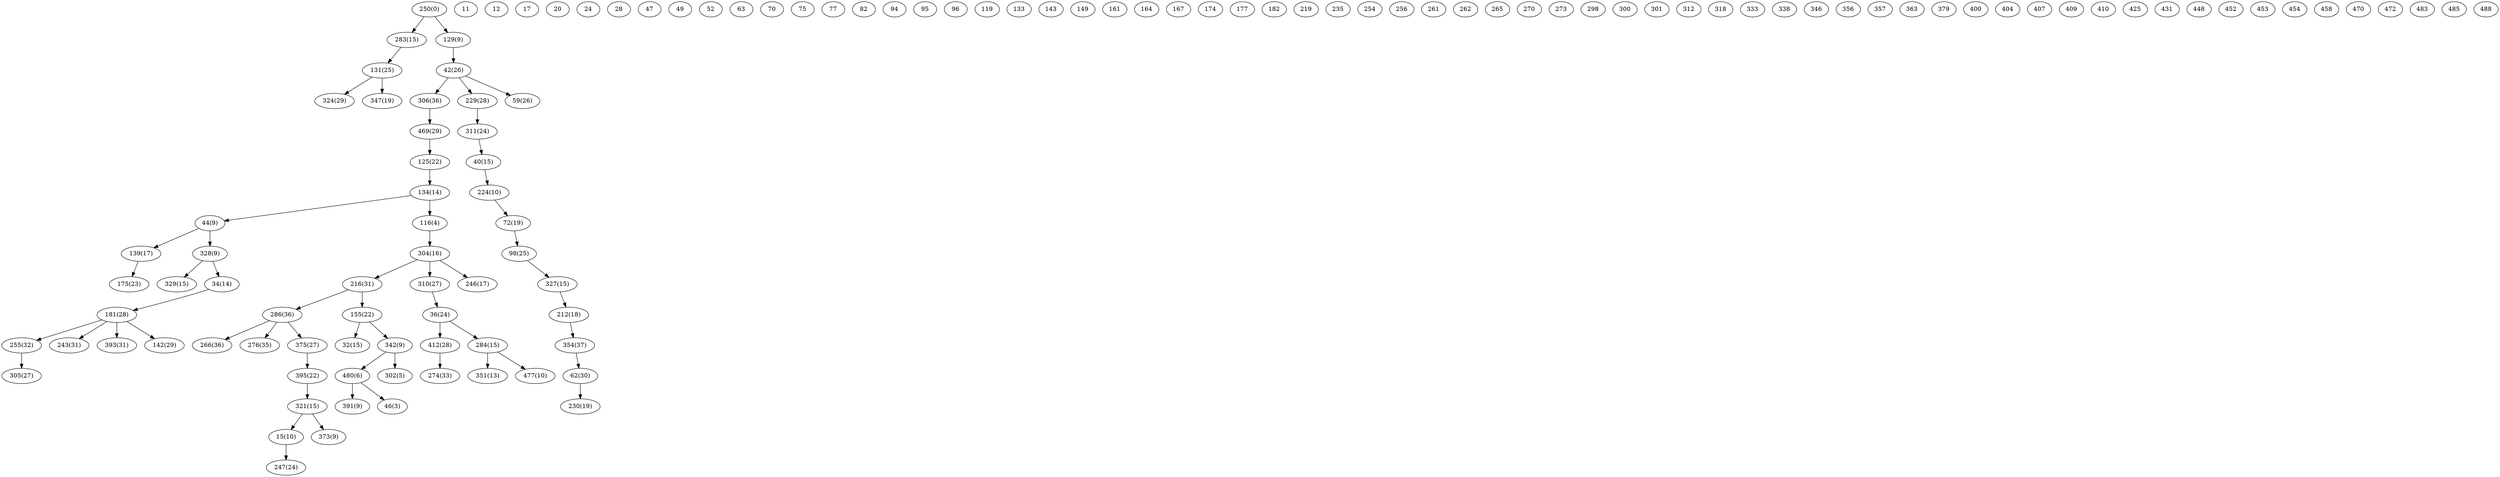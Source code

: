 digraph sample {
250 [label="250(0)"];
230 [label="230(19)"];
62 [label="62(30)"];
354 [label="354(37)"];
266 [label="266(36)"];
276 [label="276(35)"];
247 [label="247(24)"];
15 [label="15(10)"];
373 [label="373(9)"];
321 [label="321(15)"];
395 [label="395(22)"];
375 [label="375(27)"];
286 [label="286(36)"];
274 [label="274(33)"];
412 [label="412(28)"];
32 [label="32(15)"];
391 [label="391(9)"];
46 [label="46(3)"];
480 [label="480(6)"];
302 [label="302(5)"];
342 [label="342(9)"];
155 [label="155(22)"];
216 [label="216(31)"];
305 [label="305(27)"];
255 [label="255(32)"];
243 [label="243(31)"];
393 [label="393(31)"];
142 [label="142(29)"];
181 [label="181(28)"];
351 [label="351(13)"];
477 [label="477(10)"];
284 [label="284(15)"];
36 [label="36(24)"];
310 [label="310(27)"];
246 [label="246(17)"];
304 [label="304(16)"];
175 [label="175(23)"];
329 [label="329(15)"];
34 [label="34(14)"];
139 [label="139(17)"];
328 [label="328(9)"];
44 [label="44(9)"];
116 [label="116(4)"];
134 [label="134(14)"];
125 [label="125(22)"];
469 [label="469(29)"];
306 [label="306(36)"];
324 [label="324(29)"];
212 [label="212(18)"];
327 [label="327(15)"];
98 [label="98(25)"];
72 [label="72(19)"];
224 [label="224(10)"];
40 [label="40(15)"];
311 [label="311(24)"];
229 [label="229(28)"];
59 [label="59(26)"];
42 [label="42(26)"];
347 [label="347(19)"];
131 [label="131(25)"];
283 [label="283(15)"];
129 [label="129(9)"];
306 -> 469[color="black"];
375 -> 395[color="black"];
321 -> 15[color="black"];
40 -> 224[color="black"];
42 -> 59[color="black"];
131 -> 347[color="black"];
98 -> 327[color="black"];
44 -> 328[color="black"];
321 -> 373[color="black"];
155 -> 342[color="black"];
42 -> 229[color="black"];
216 -> 286[color="black"];
44 -> 139[color="black"];
134 -> 116[color="black"];
34 -> 181[color="black"];
36 -> 284[color="black"];
134 -> 44[color="black"];
139 -> 175[color="black"];
125 -> 134[color="black"];
284 -> 351[color="black"];
72 -> 98[color="black"];
304 -> 216[color="black"];
283 -> 131[color="black"];
412 -> 274[color="black"];
255 -> 305[color="black"];
311 -> 40[color="black"];
286 -> 375[color="black"];
304 -> 246[color="black"];
480 -> 391[color="black"];
129 -> 42[color="black"];
480 -> 46[color="black"];
212 -> 354[color="black"];
328 -> 34[color="black"];
131 -> 324[color="black"];
229 -> 311[color="black"];
15 -> 247[color="black"];
216 -> 155[color="black"];
181 -> 255[color="black"];
284 -> 477[color="black"];
286 -> 276[color="black"];
181 -> 393[color="black"];
224 -> 72[color="black"];
469 -> 125[color="black"];
250 -> 283[color="black"];
304 -> 310[color="black"];
181 -> 243[color="black"];
42 -> 306[color="black"];
310 -> 36[color="black"];
36 -> 412[color="black"];
286 -> 266[color="black"];
395 -> 321[color="black"];
181 -> 142[color="black"];
342 -> 302[color="black"];
62 -> 230[color="black"];
327 -> 212[color="black"];
342 -> 480[color="black"];
116 -> 304[color="black"];
155 -> 32[color="black"];
250 -> 129[color="black"];
354 -> 62[color="black"];
328 -> 329[color="black"];
11[color="black"];
12[color="black"];
17[color="black"];
20[color="black"];
24[color="black"];
28[color="black"];
47[color="black"];
49[color="black"];
52[color="black"];
63[color="black"];
70[color="black"];
75[color="black"];
77[color="black"];
82[color="black"];
94[color="black"];
95[color="black"];
96[color="black"];
119[color="black"];
133[color="black"];
143[color="black"];
149[color="black"];
161[color="black"];
164[color="black"];
167[color="black"];
174[color="black"];
177[color="black"];
182[color="black"];
219[color="black"];
235[color="black"];
254[color="black"];
256[color="black"];
261[color="black"];
262[color="black"];
265[color="black"];
270[color="black"];
273[color="black"];
298[color="black"];
300[color="black"];
301[color="black"];
312[color="black"];
318[color="black"];
333[color="black"];
338[color="black"];
346[color="black"];
356[color="black"];
357[color="black"];
363[color="black"];
379[color="black"];
400[color="black"];
404[color="black"];
407[color="black"];
409[color="black"];
410[color="black"];
425[color="black"];
431[color="black"];
448[color="black"];
452[color="black"];
453[color="black"];
454[color="black"];
458[color="black"];
470[color="black"];
472[color="black"];
483[color="black"];
485[color="black"];
488[color="black"];
}